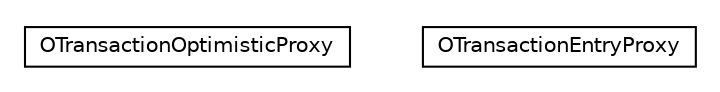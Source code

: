 #!/usr/local/bin/dot
#
# Class diagram 
# Generated by UMLGraph version R5_6-24-gf6e263 (http://www.umlgraph.org/)
#

digraph G {
	edge [fontname="Helvetica",fontsize=10,labelfontname="Helvetica",labelfontsize=10];
	node [fontname="Helvetica",fontsize=10,shape=plaintext];
	nodesep=0.25;
	ranksep=0.5;
	// com.orientechnologies.orient.server.tx.OTransactionOptimisticProxy
	c369538 [label=<<table title="com.orientechnologies.orient.server.tx.OTransactionOptimisticProxy" border="0" cellborder="1" cellspacing="0" cellpadding="2" port="p" href="./OTransactionOptimisticProxy.html">
		<tr><td><table border="0" cellspacing="0" cellpadding="1">
<tr><td align="center" balign="center"> OTransactionOptimisticProxy </td></tr>
		</table></td></tr>
		</table>>, URL="./OTransactionOptimisticProxy.html", fontname="Helvetica", fontcolor="black", fontsize=10.0];
	// com.orientechnologies.orient.server.tx.OTransactionEntryProxy
	c369539 [label=<<table title="com.orientechnologies.orient.server.tx.OTransactionEntryProxy" border="0" cellborder="1" cellspacing="0" cellpadding="2" port="p" href="./OTransactionEntryProxy.html">
		<tr><td><table border="0" cellspacing="0" cellpadding="1">
<tr><td align="center" balign="center"> OTransactionEntryProxy </td></tr>
		</table></td></tr>
		</table>>, URL="./OTransactionEntryProxy.html", fontname="Helvetica", fontcolor="black", fontsize=10.0];
}

